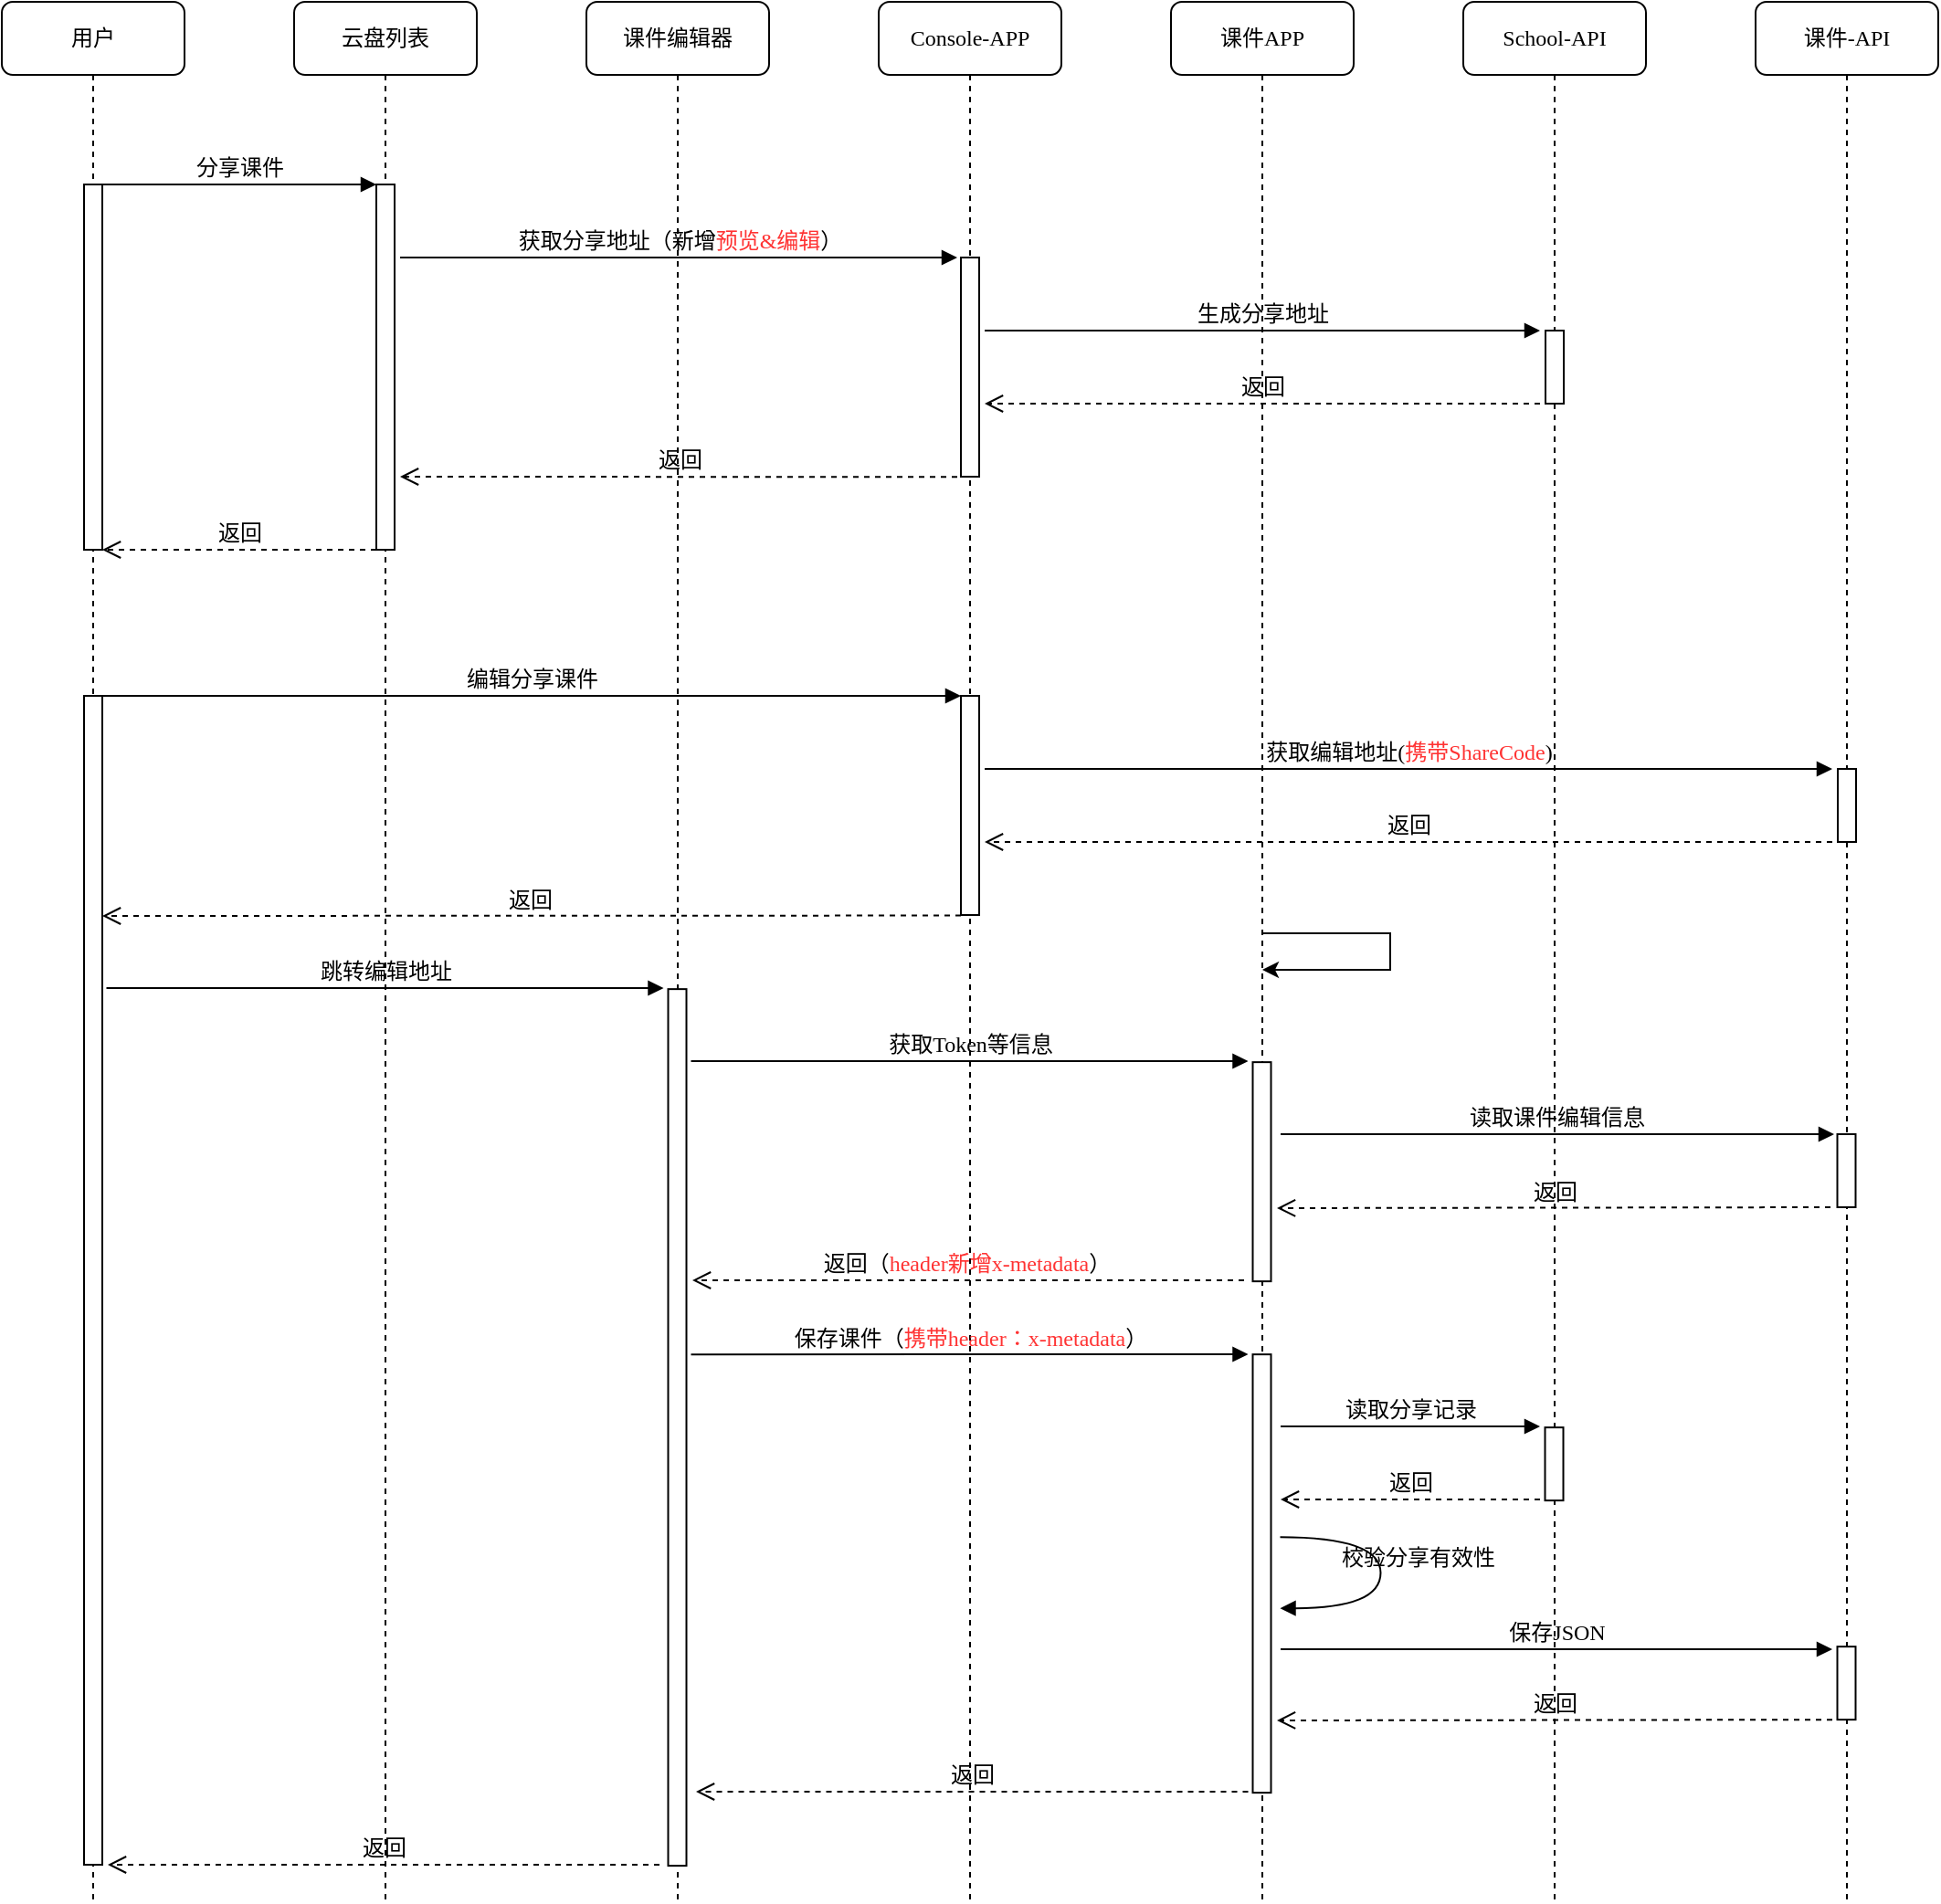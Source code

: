 <mxfile version="24.4.4" type="github">
  <diagram name="Page-1" id="74e2e168-ea6b-b213-b513-2b3c1d86103e">
    <mxGraphModel dx="989" dy="510" grid="1" gridSize="10" guides="1" tooltips="1" connect="1" arrows="1" fold="1" page="1" pageScale="1" pageWidth="1100" pageHeight="850" background="none" math="0" shadow="0">
      <root>
        <mxCell id="0" />
        <mxCell id="1" parent="0" />
        <mxCell id="lVyp8B9EThQlE34AcMOO-4" value="Console-APP" style="shape=umlLifeline;perimeter=lifelinePerimeter;whiteSpace=wrap;html=1;container=1;collapsible=0;recursiveResize=0;outlineConnect=0;rounded=1;shadow=0;comic=0;labelBackgroundColor=none;strokeWidth=1;fontFamily=Verdana;fontSize=12;align=center;" parent="1" vertex="1">
          <mxGeometry x="560" y="80" width="100" height="1040" as="geometry" />
        </mxCell>
        <mxCell id="lVyp8B9EThQlE34AcMOO-25" value="" style="html=1;points=[];perimeter=orthogonalPerimeter;rounded=0;shadow=0;comic=0;labelBackgroundColor=none;strokeWidth=1;fontFamily=Verdana;fontSize=12;align=center;" parent="lVyp8B9EThQlE34AcMOO-4" vertex="1">
          <mxGeometry x="45" y="140" width="10" height="120" as="geometry" />
        </mxCell>
        <mxCell id="lVyp8B9EThQlE34AcMOO-16" value="" style="html=1;points=[];perimeter=orthogonalPerimeter;rounded=0;shadow=0;comic=0;labelBackgroundColor=none;strokeWidth=1;fontFamily=Verdana;fontSize=12;align=center;" parent="lVyp8B9EThQlE34AcMOO-4" vertex="1">
          <mxGeometry x="45" y="380" width="10" height="120" as="geometry" />
        </mxCell>
        <mxCell id="OeMKXiN0BVXy0U2ra45k-30" value="返回" style="html=1;verticalAlign=bottom;endArrow=open;dashed=1;endSize=8;labelBackgroundColor=none;fontFamily=Verdana;fontSize=12;edgeStyle=elbowEdgeStyle;elbow=vertical;" edge="1" parent="lVyp8B9EThQlE34AcMOO-4">
          <mxGeometry relative="1" as="geometry">
            <mxPoint x="-100" y="980" as="targetPoint" />
            <Array as="points" />
            <mxPoint x="202.25" y="980" as="sourcePoint" />
            <mxPoint as="offset" />
          </mxGeometry>
        </mxCell>
        <mxCell id="lVyp8B9EThQlE34AcMOO-9" value="云盘列表" style="shape=umlLifeline;perimeter=lifelinePerimeter;whiteSpace=wrap;html=1;container=1;collapsible=0;recursiveResize=0;outlineConnect=0;rounded=1;shadow=0;comic=0;labelBackgroundColor=none;strokeWidth=1;fontFamily=Verdana;fontSize=12;align=center;" parent="1" vertex="1">
          <mxGeometry x="240" y="80" width="100" height="1040" as="geometry" />
        </mxCell>
        <mxCell id="lVyp8B9EThQlE34AcMOO-10" value="" style="html=1;points=[];perimeter=orthogonalPerimeter;rounded=0;shadow=0;comic=0;labelBackgroundColor=none;strokeWidth=1;fontFamily=Verdana;fontSize=12;align=center;" parent="lVyp8B9EThQlE34AcMOO-9" vertex="1">
          <mxGeometry x="45" y="100" width="10" height="200" as="geometry" />
        </mxCell>
        <mxCell id="lVyp8B9EThQlE34AcMOO-11" value="返回" style="html=1;verticalAlign=bottom;endArrow=open;dashed=1;endSize=8;labelBackgroundColor=none;fontFamily=Verdana;fontSize=12;edgeStyle=elbowEdgeStyle;elbow=vertical;" parent="lVyp8B9EThQlE34AcMOO-9" edge="1">
          <mxGeometry relative="1" as="geometry">
            <mxPoint x="-105" y="300.0" as="targetPoint" />
            <Array as="points" />
            <mxPoint x="45" y="300.0" as="sourcePoint" />
            <mxPoint as="offset" />
          </mxGeometry>
        </mxCell>
        <mxCell id="lVyp8B9EThQlE34AcMOO-19" value="编辑分享课件" style="html=1;verticalAlign=bottom;endArrow=block;labelBackgroundColor=none;fontFamily=Verdana;fontSize=12;edgeStyle=elbowEdgeStyle;elbow=vertical;" parent="lVyp8B9EThQlE34AcMOO-9" edge="1">
          <mxGeometry x="-0.002" relative="1" as="geometry">
            <mxPoint x="-105" y="380" as="sourcePoint" />
            <Array as="points">
              <mxPoint x="266.31" y="380" />
              <mxPoint x="276.31" y="440" />
              <mxPoint x="316.31" y="450" />
              <mxPoint x="296.31" y="410" />
              <mxPoint x="216.31" y="300" />
            </Array>
            <mxPoint as="offset" />
            <mxPoint x="365" y="380" as="targetPoint" />
          </mxGeometry>
        </mxCell>
        <mxCell id="OeMKXiN0BVXy0U2ra45k-15" value="跳转编辑地址" style="html=1;verticalAlign=bottom;endArrow=block;labelBackgroundColor=none;fontFamily=Verdana;fontSize=12;edgeStyle=elbowEdgeStyle;elbow=vertical;rounded=1;strokeColor=default;align=center;fontColor=default;" edge="1" parent="lVyp8B9EThQlE34AcMOO-9">
          <mxGeometry relative="1" as="geometry">
            <mxPoint x="-102.75" y="540" as="sourcePoint" />
            <mxPoint x="202.25" y="540" as="targetPoint" />
          </mxGeometry>
        </mxCell>
        <mxCell id="lVyp8B9EThQlE34AcMOO-13" value="课件编辑器" style="shape=umlLifeline;perimeter=lifelinePerimeter;whiteSpace=wrap;html=1;container=1;collapsible=0;recursiveResize=0;outlineConnect=0;rounded=1;shadow=0;comic=0;labelBackgroundColor=none;strokeWidth=1;fontFamily=Verdana;fontSize=12;align=center;" parent="1" vertex="1">
          <mxGeometry x="400" y="80" width="100" height="1040" as="geometry" />
        </mxCell>
        <mxCell id="lVyp8B9EThQlE34AcMOO-15" value="" style="html=1;points=[];perimeter=orthogonalPerimeter;rounded=0;shadow=0;comic=0;labelBackgroundColor=none;strokeWidth=1;fontFamily=Verdana;fontSize=12;align=center;" parent="lVyp8B9EThQlE34AcMOO-13" vertex="1">
          <mxGeometry x="44.75" y="540.57" width="10" height="480" as="geometry" />
        </mxCell>
        <mxCell id="lVyp8B9EThQlE34AcMOO-18" value="返回" style="html=1;verticalAlign=bottom;endArrow=open;dashed=1;endSize=8;labelBackgroundColor=none;fontFamily=Verdana;fontSize=12;edgeStyle=elbowEdgeStyle;elbow=vertical;" parent="lVyp8B9EThQlE34AcMOO-13" edge="1">
          <mxGeometry x="0.003" relative="1" as="geometry">
            <mxPoint x="-265" y="500.28" as="targetPoint" />
            <Array as="points" />
            <mxPoint x="205" y="500.28" as="sourcePoint" />
            <mxPoint as="offset" />
          </mxGeometry>
        </mxCell>
        <mxCell id="lVyp8B9EThQlE34AcMOO-22" value="用户" style="shape=umlLifeline;perimeter=lifelinePerimeter;whiteSpace=wrap;html=1;container=1;collapsible=0;recursiveResize=0;outlineConnect=0;rounded=1;shadow=0;comic=0;labelBackgroundColor=none;strokeWidth=1;fontFamily=Verdana;fontSize=12;align=center;" parent="1" vertex="1">
          <mxGeometry x="80" y="80" width="100" height="1040" as="geometry" />
        </mxCell>
        <mxCell id="lVyp8B9EThQlE34AcMOO-23" value="" style="html=1;points=[];perimeter=orthogonalPerimeter;rounded=0;shadow=0;comic=0;labelBackgroundColor=none;strokeWidth=1;fontFamily=Verdana;fontSize=12;align=center;" parent="lVyp8B9EThQlE34AcMOO-22" vertex="1">
          <mxGeometry x="45" y="100" width="10" height="200" as="geometry" />
        </mxCell>
        <mxCell id="OeMKXiN0BVXy0U2ra45k-7" value="" style="html=1;points=[];perimeter=orthogonalPerimeter;rounded=0;shadow=0;comic=0;labelBackgroundColor=none;strokeWidth=1;fontFamily=Verdana;fontSize=12;align=center;" vertex="1" parent="lVyp8B9EThQlE34AcMOO-22">
          <mxGeometry x="45" y="380" width="10" height="640" as="geometry" />
        </mxCell>
        <mxCell id="lVyp8B9EThQlE34AcMOO-24" value="课件APP" style="shape=umlLifeline;perimeter=lifelinePerimeter;whiteSpace=wrap;html=1;container=1;collapsible=0;recursiveResize=0;outlineConnect=0;rounded=1;shadow=0;comic=0;labelBackgroundColor=none;strokeWidth=1;fontFamily=Verdana;fontSize=12;align=center;" parent="1" vertex="1">
          <mxGeometry x="720" y="80" width="100" height="1040" as="geometry" />
        </mxCell>
        <mxCell id="lVyp8B9EThQlE34AcMOO-7" value="" style="html=1;points=[];perimeter=orthogonalPerimeter;rounded=0;shadow=0;comic=0;labelBackgroundColor=none;strokeWidth=1;fontFamily=Verdana;fontSize=12;align=center;" parent="lVyp8B9EThQlE34AcMOO-24" vertex="1">
          <mxGeometry x="44.75" y="580.57" width="10" height="120" as="geometry" />
        </mxCell>
        <mxCell id="OeMKXiN0BVXy0U2ra45k-22" value="" style="html=1;points=[];perimeter=orthogonalPerimeter;rounded=0;shadow=0;comic=0;labelBackgroundColor=none;strokeWidth=1;fontFamily=Verdana;fontSize=12;align=center;" vertex="1" parent="lVyp8B9EThQlE34AcMOO-24">
          <mxGeometry x="44.75" y="740.57" width="10" height="240" as="geometry" />
        </mxCell>
        <mxCell id="lVyp8B9EThQlE34AcMOO-26" value="分享课件" style="html=1;verticalAlign=bottom;endArrow=block;entryX=0;entryY=0;labelBackgroundColor=none;fontFamily=Verdana;fontSize=12;edgeStyle=elbowEdgeStyle;elbow=vertical;" parent="1" source="lVyp8B9EThQlE34AcMOO-23" target="lVyp8B9EThQlE34AcMOO-10" edge="1">
          <mxGeometry relative="1" as="geometry">
            <mxPoint x="220" y="190" as="sourcePoint" />
          </mxGeometry>
        </mxCell>
        <mxCell id="lVyp8B9EThQlE34AcMOO-28" value="获取分享地址（新增&lt;font color=&quot;#ff3333&quot;&gt;预览&amp;amp;编辑&lt;/font&gt;）" style="html=1;verticalAlign=bottom;endArrow=block;labelBackgroundColor=none;fontFamily=Verdana;fontSize=12;edgeStyle=elbowEdgeStyle;elbow=vertical;" parent="1" edge="1">
          <mxGeometry x="-0.001" relative="1" as="geometry">
            <mxPoint x="298" y="220" as="sourcePoint" />
            <mxPoint x="603" y="220" as="targetPoint" />
            <mxPoint as="offset" />
          </mxGeometry>
        </mxCell>
        <mxCell id="lVyp8B9EThQlE34AcMOO-29" value="返回" style="html=1;verticalAlign=bottom;endArrow=open;dashed=1;endSize=8;labelBackgroundColor=none;fontFamily=Verdana;fontSize=12;edgeStyle=elbowEdgeStyle;elbow=vertical;" parent="1" edge="1">
          <mxGeometry relative="1" as="geometry">
            <mxPoint x="298" y="340.14" as="targetPoint" />
            <Array as="points" />
            <mxPoint x="603" y="340.14" as="sourcePoint" />
            <mxPoint as="offset" />
          </mxGeometry>
        </mxCell>
        <mxCell id="lVyp8B9EThQlE34AcMOO-31" value="返回（&lt;font color=&quot;#ff3333&quot;&gt;header新增x-metadata&lt;/font&gt;）" style="html=1;verticalAlign=bottom;endArrow=open;dashed=1;endSize=8;labelBackgroundColor=none;fontFamily=Verdana;fontSize=12;edgeStyle=elbowEdgeStyle;elbow=vertical;" parent="1" edge="1">
          <mxGeometry x="0.005" relative="1" as="geometry">
            <mxPoint x="458" y="780" as="targetPoint" />
            <Array as="points" />
            <mxPoint x="760" y="780" as="sourcePoint" />
            <mxPoint as="offset" />
          </mxGeometry>
        </mxCell>
        <mxCell id="OeMKXiN0BVXy0U2ra45k-1" value="School-API" style="shape=umlLifeline;perimeter=lifelinePerimeter;whiteSpace=wrap;html=1;container=1;collapsible=0;recursiveResize=0;outlineConnect=0;rounded=1;shadow=0;comic=0;labelBackgroundColor=none;strokeWidth=1;fontFamily=Verdana;fontSize=12;align=center;" vertex="1" parent="1">
          <mxGeometry x="880" y="80" width="100" height="1040" as="geometry" />
        </mxCell>
        <mxCell id="OeMKXiN0BVXy0U2ra45k-2" value="" style="html=1;points=[];perimeter=orthogonalPerimeter;rounded=0;shadow=0;comic=0;labelBackgroundColor=none;strokeWidth=1;fontFamily=Verdana;fontSize=12;align=center;" vertex="1" parent="OeMKXiN0BVXy0U2ra45k-1">
          <mxGeometry x="45" y="180" width="10" height="40" as="geometry" />
        </mxCell>
        <mxCell id="OeMKXiN0BVXy0U2ra45k-23" value="" style="html=1;points=[];perimeter=orthogonalPerimeter;rounded=0;shadow=0;comic=0;labelBackgroundColor=none;strokeWidth=1;fontFamily=Verdana;fontSize=12;align=center;" vertex="1" parent="OeMKXiN0BVXy0U2ra45k-1">
          <mxGeometry x="44.75" y="780.57" width="10" height="40" as="geometry" />
        </mxCell>
        <mxCell id="OeMKXiN0BVXy0U2ra45k-3" value="课件-API" style="shape=umlLifeline;perimeter=lifelinePerimeter;whiteSpace=wrap;html=1;container=1;collapsible=0;recursiveResize=0;outlineConnect=0;rounded=1;shadow=0;comic=0;labelBackgroundColor=none;strokeWidth=1;fontFamily=Verdana;fontSize=12;align=center;" vertex="1" parent="1">
          <mxGeometry x="1040" y="80" width="100" height="1040" as="geometry" />
        </mxCell>
        <mxCell id="OeMKXiN0BVXy0U2ra45k-11" value="" style="html=1;points=[];perimeter=orthogonalPerimeter;rounded=0;shadow=0;comic=0;labelBackgroundColor=none;strokeWidth=1;fontFamily=Verdana;fontSize=12;align=center;" vertex="1" parent="OeMKXiN0BVXy0U2ra45k-3">
          <mxGeometry x="45" y="420" width="10" height="40" as="geometry" />
        </mxCell>
        <mxCell id="OeMKXiN0BVXy0U2ra45k-5" value="生成分享地址" style="html=1;verticalAlign=bottom;endArrow=block;labelBackgroundColor=none;fontFamily=Verdana;fontSize=12;edgeStyle=elbowEdgeStyle;elbow=vertical;" edge="1" parent="1">
          <mxGeometry relative="1" as="geometry">
            <mxPoint x="618" y="260" as="sourcePoint" />
            <mxPoint x="922" y="260" as="targetPoint" />
          </mxGeometry>
        </mxCell>
        <mxCell id="OeMKXiN0BVXy0U2ra45k-6" value="返回" style="html=1;verticalAlign=bottom;endArrow=open;dashed=1;endSize=8;labelBackgroundColor=none;fontFamily=Verdana;fontSize=12;edgeStyle=elbowEdgeStyle;elbow=vertical;" edge="1" parent="1">
          <mxGeometry relative="1" as="geometry">
            <mxPoint x="618" y="300" as="targetPoint" />
            <Array as="points" />
            <mxPoint x="922" y="300" as="sourcePoint" />
            <mxPoint as="offset" />
          </mxGeometry>
        </mxCell>
        <mxCell id="OeMKXiN0BVXy0U2ra45k-9" value="获取编辑地址(&lt;font color=&quot;#ff3333&quot;&gt;携带ShareCode&lt;/font&gt;)" style="html=1;verticalAlign=bottom;endArrow=block;labelBackgroundColor=none;fontFamily=Verdana;fontSize=12;edgeStyle=elbowEdgeStyle;elbow=vertical;" edge="1" parent="1">
          <mxGeometry relative="1" as="geometry">
            <mxPoint x="618" y="500" as="sourcePoint" />
            <mxPoint x="1082" y="500" as="targetPoint" />
          </mxGeometry>
        </mxCell>
        <mxCell id="OeMKXiN0BVXy0U2ra45k-10" value="返回" style="html=1;verticalAlign=bottom;endArrow=open;dashed=1;endSize=8;labelBackgroundColor=none;fontFamily=Verdana;fontSize=12;edgeStyle=elbowEdgeStyle;elbow=vertical;" edge="1" parent="1">
          <mxGeometry relative="1" as="geometry">
            <mxPoint x="618" y="540.28" as="targetPoint" />
            <Array as="points" />
            <mxPoint x="1082" y="540" as="sourcePoint" />
            <mxPoint as="offset" />
          </mxGeometry>
        </mxCell>
        <mxCell id="OeMKXiN0BVXy0U2ra45k-17" value="获取Token等信息" style="html=1;verticalAlign=bottom;endArrow=block;labelBackgroundColor=none;fontFamily=Verdana;fontSize=12;edgeStyle=elbowEdgeStyle;elbow=vertical;rounded=1;strokeColor=default;align=center;fontColor=default;" edge="1" parent="1">
          <mxGeometry relative="1" as="geometry">
            <mxPoint x="457.25" y="660" as="sourcePoint" />
            <mxPoint x="762.25" y="660" as="targetPoint" />
          </mxGeometry>
        </mxCell>
        <mxCell id="OeMKXiN0BVXy0U2ra45k-18" value="" style="html=1;points=[];perimeter=orthogonalPerimeter;rounded=0;shadow=0;comic=0;labelBackgroundColor=none;strokeWidth=1;fontFamily=Verdana;fontSize=12;align=center;" vertex="1" parent="1">
          <mxGeometry x="1084.75" y="700" width="10" height="40" as="geometry" />
        </mxCell>
        <mxCell id="OeMKXiN0BVXy0U2ra45k-19" value="读取课件编辑信息" style="html=1;verticalAlign=bottom;endArrow=block;labelBackgroundColor=none;fontFamily=Verdana;fontSize=12;edgeStyle=elbowEdgeStyle;elbow=vertical;" edge="1" parent="1">
          <mxGeometry x="-0.002" relative="1" as="geometry">
            <mxPoint x="780" y="700" as="sourcePoint" />
            <mxPoint x="1083" y="700" as="targetPoint" />
            <mxPoint as="offset" />
          </mxGeometry>
        </mxCell>
        <mxCell id="OeMKXiN0BVXy0U2ra45k-20" value="返回" style="html=1;verticalAlign=bottom;endArrow=open;dashed=1;endSize=8;labelBackgroundColor=none;fontFamily=Verdana;fontSize=12;edgeStyle=elbowEdgeStyle;elbow=vertical;" edge="1" parent="1">
          <mxGeometry relative="1" as="geometry">
            <mxPoint x="778" y="740.57" as="targetPoint" />
            <Array as="points" />
            <mxPoint x="1081" y="740" as="sourcePoint" />
            <mxPoint as="offset" />
          </mxGeometry>
        </mxCell>
        <mxCell id="OeMKXiN0BVXy0U2ra45k-21" value="保存课件（&lt;font color=&quot;#ff3333&quot;&gt;携带header：x-metadata&lt;/font&gt;）" style="html=1;verticalAlign=bottom;endArrow=block;labelBackgroundColor=none;fontFamily=Verdana;fontSize=12;edgeStyle=elbowEdgeStyle;elbow=vertical;rounded=1;strokeColor=default;align=center;fontColor=default;" edge="1" parent="1">
          <mxGeometry relative="1" as="geometry">
            <mxPoint x="457.25" y="820.57" as="sourcePoint" />
            <mxPoint x="762.25" y="820.57" as="targetPoint" />
          </mxGeometry>
        </mxCell>
        <mxCell id="OeMKXiN0BVXy0U2ra45k-24" value="读取分享记录" style="html=1;verticalAlign=bottom;endArrow=block;labelBackgroundColor=none;fontFamily=Verdana;fontSize=12;edgeStyle=elbowEdgeStyle;elbow=vertical;" edge="1" parent="1">
          <mxGeometry x="-0.004" relative="1" as="geometry">
            <mxPoint x="780" y="860" as="sourcePoint" />
            <mxPoint x="922" y="860" as="targetPoint" />
            <mxPoint as="offset" />
          </mxGeometry>
        </mxCell>
        <mxCell id="OeMKXiN0BVXy0U2ra45k-25" value="返回" style="html=1;verticalAlign=bottom;endArrow=open;dashed=1;endSize=8;labelBackgroundColor=none;fontFamily=Verdana;fontSize=12;edgeStyle=elbowEdgeStyle;elbow=vertical;" edge="1" parent="1">
          <mxGeometry relative="1" as="geometry">
            <mxPoint x="780" y="900" as="targetPoint" />
            <Array as="points" />
            <mxPoint x="922" y="900" as="sourcePoint" />
            <mxPoint as="offset" />
          </mxGeometry>
        </mxCell>
        <mxCell id="OeMKXiN0BVXy0U2ra45k-26" value="校验分享有效性" style="html=1;verticalAlign=bottom;endArrow=block;labelBackgroundColor=none;fontFamily=Verdana;fontSize=12;elbow=vertical;edgeStyle=orthogonalEdgeStyle;curved=1;exitX=1.038;exitY=0.345;exitPerimeter=0;entryX=1.027;entryY=0.831;entryDx=0;entryDy=0;entryPerimeter=0;" edge="1" parent="1">
          <mxGeometry x="0.007" y="20" relative="1" as="geometry">
            <mxPoint x="779.75" y="920.57" as="sourcePoint" />
            <mxPoint x="779.75" y="959.57" as="targetPoint" />
            <Array as="points">
              <mxPoint x="834.75" y="920.57" />
              <mxPoint x="834.75" y="959.57" />
            </Array>
            <mxPoint as="offset" />
          </mxGeometry>
        </mxCell>
        <mxCell id="OeMKXiN0BVXy0U2ra45k-27" value="" style="html=1;points=[];perimeter=orthogonalPerimeter;rounded=0;shadow=0;comic=0;labelBackgroundColor=none;strokeWidth=1;fontFamily=Verdana;fontSize=12;align=center;" vertex="1" parent="1">
          <mxGeometry x="1084.75" y="980.57" width="10" height="40" as="geometry" />
        </mxCell>
        <mxCell id="OeMKXiN0BVXy0U2ra45k-28" value="保存JSON" style="html=1;verticalAlign=bottom;endArrow=block;labelBackgroundColor=none;fontFamily=Verdana;fontSize=12;edgeStyle=elbowEdgeStyle;elbow=vertical;" edge="1" parent="1">
          <mxGeometry x="-0.002" relative="1" as="geometry">
            <mxPoint x="780" y="982" as="sourcePoint" />
            <mxPoint x="1082" y="982" as="targetPoint" />
            <mxPoint as="offset" />
          </mxGeometry>
        </mxCell>
        <mxCell id="OeMKXiN0BVXy0U2ra45k-29" value="返回" style="html=1;verticalAlign=bottom;endArrow=open;dashed=1;endSize=8;labelBackgroundColor=none;fontFamily=Verdana;fontSize=12;edgeStyle=elbowEdgeStyle;elbow=vertical;" edge="1" parent="1">
          <mxGeometry relative="1" as="geometry">
            <mxPoint x="778" y="1021.14" as="targetPoint" />
            <Array as="points" />
            <mxPoint x="1082" y="1020.57" as="sourcePoint" />
            <mxPoint as="offset" />
          </mxGeometry>
        </mxCell>
        <mxCell id="OeMKXiN0BVXy0U2ra45k-31" value="返回" style="html=1;verticalAlign=bottom;endArrow=open;dashed=1;endSize=8;labelBackgroundColor=none;fontFamily=Verdana;fontSize=12;edgeStyle=elbowEdgeStyle;elbow=vertical;" edge="1" parent="1">
          <mxGeometry relative="1" as="geometry">
            <mxPoint x="138" y="1100" as="targetPoint" />
            <Array as="points" />
            <mxPoint x="440" y="1100" as="sourcePoint" />
            <mxPoint as="offset" />
          </mxGeometry>
        </mxCell>
        <mxCell id="OeMKXiN0BVXy0U2ra45k-32" style="edgeStyle=orthogonalEdgeStyle;rounded=0;orthogonalLoop=1;jettySize=auto;html=1;" edge="1" parent="1" source="lVyp8B9EThQlE34AcMOO-24" target="lVyp8B9EThQlE34AcMOO-24">
          <mxGeometry relative="1" as="geometry" />
        </mxCell>
      </root>
    </mxGraphModel>
  </diagram>
</mxfile>
